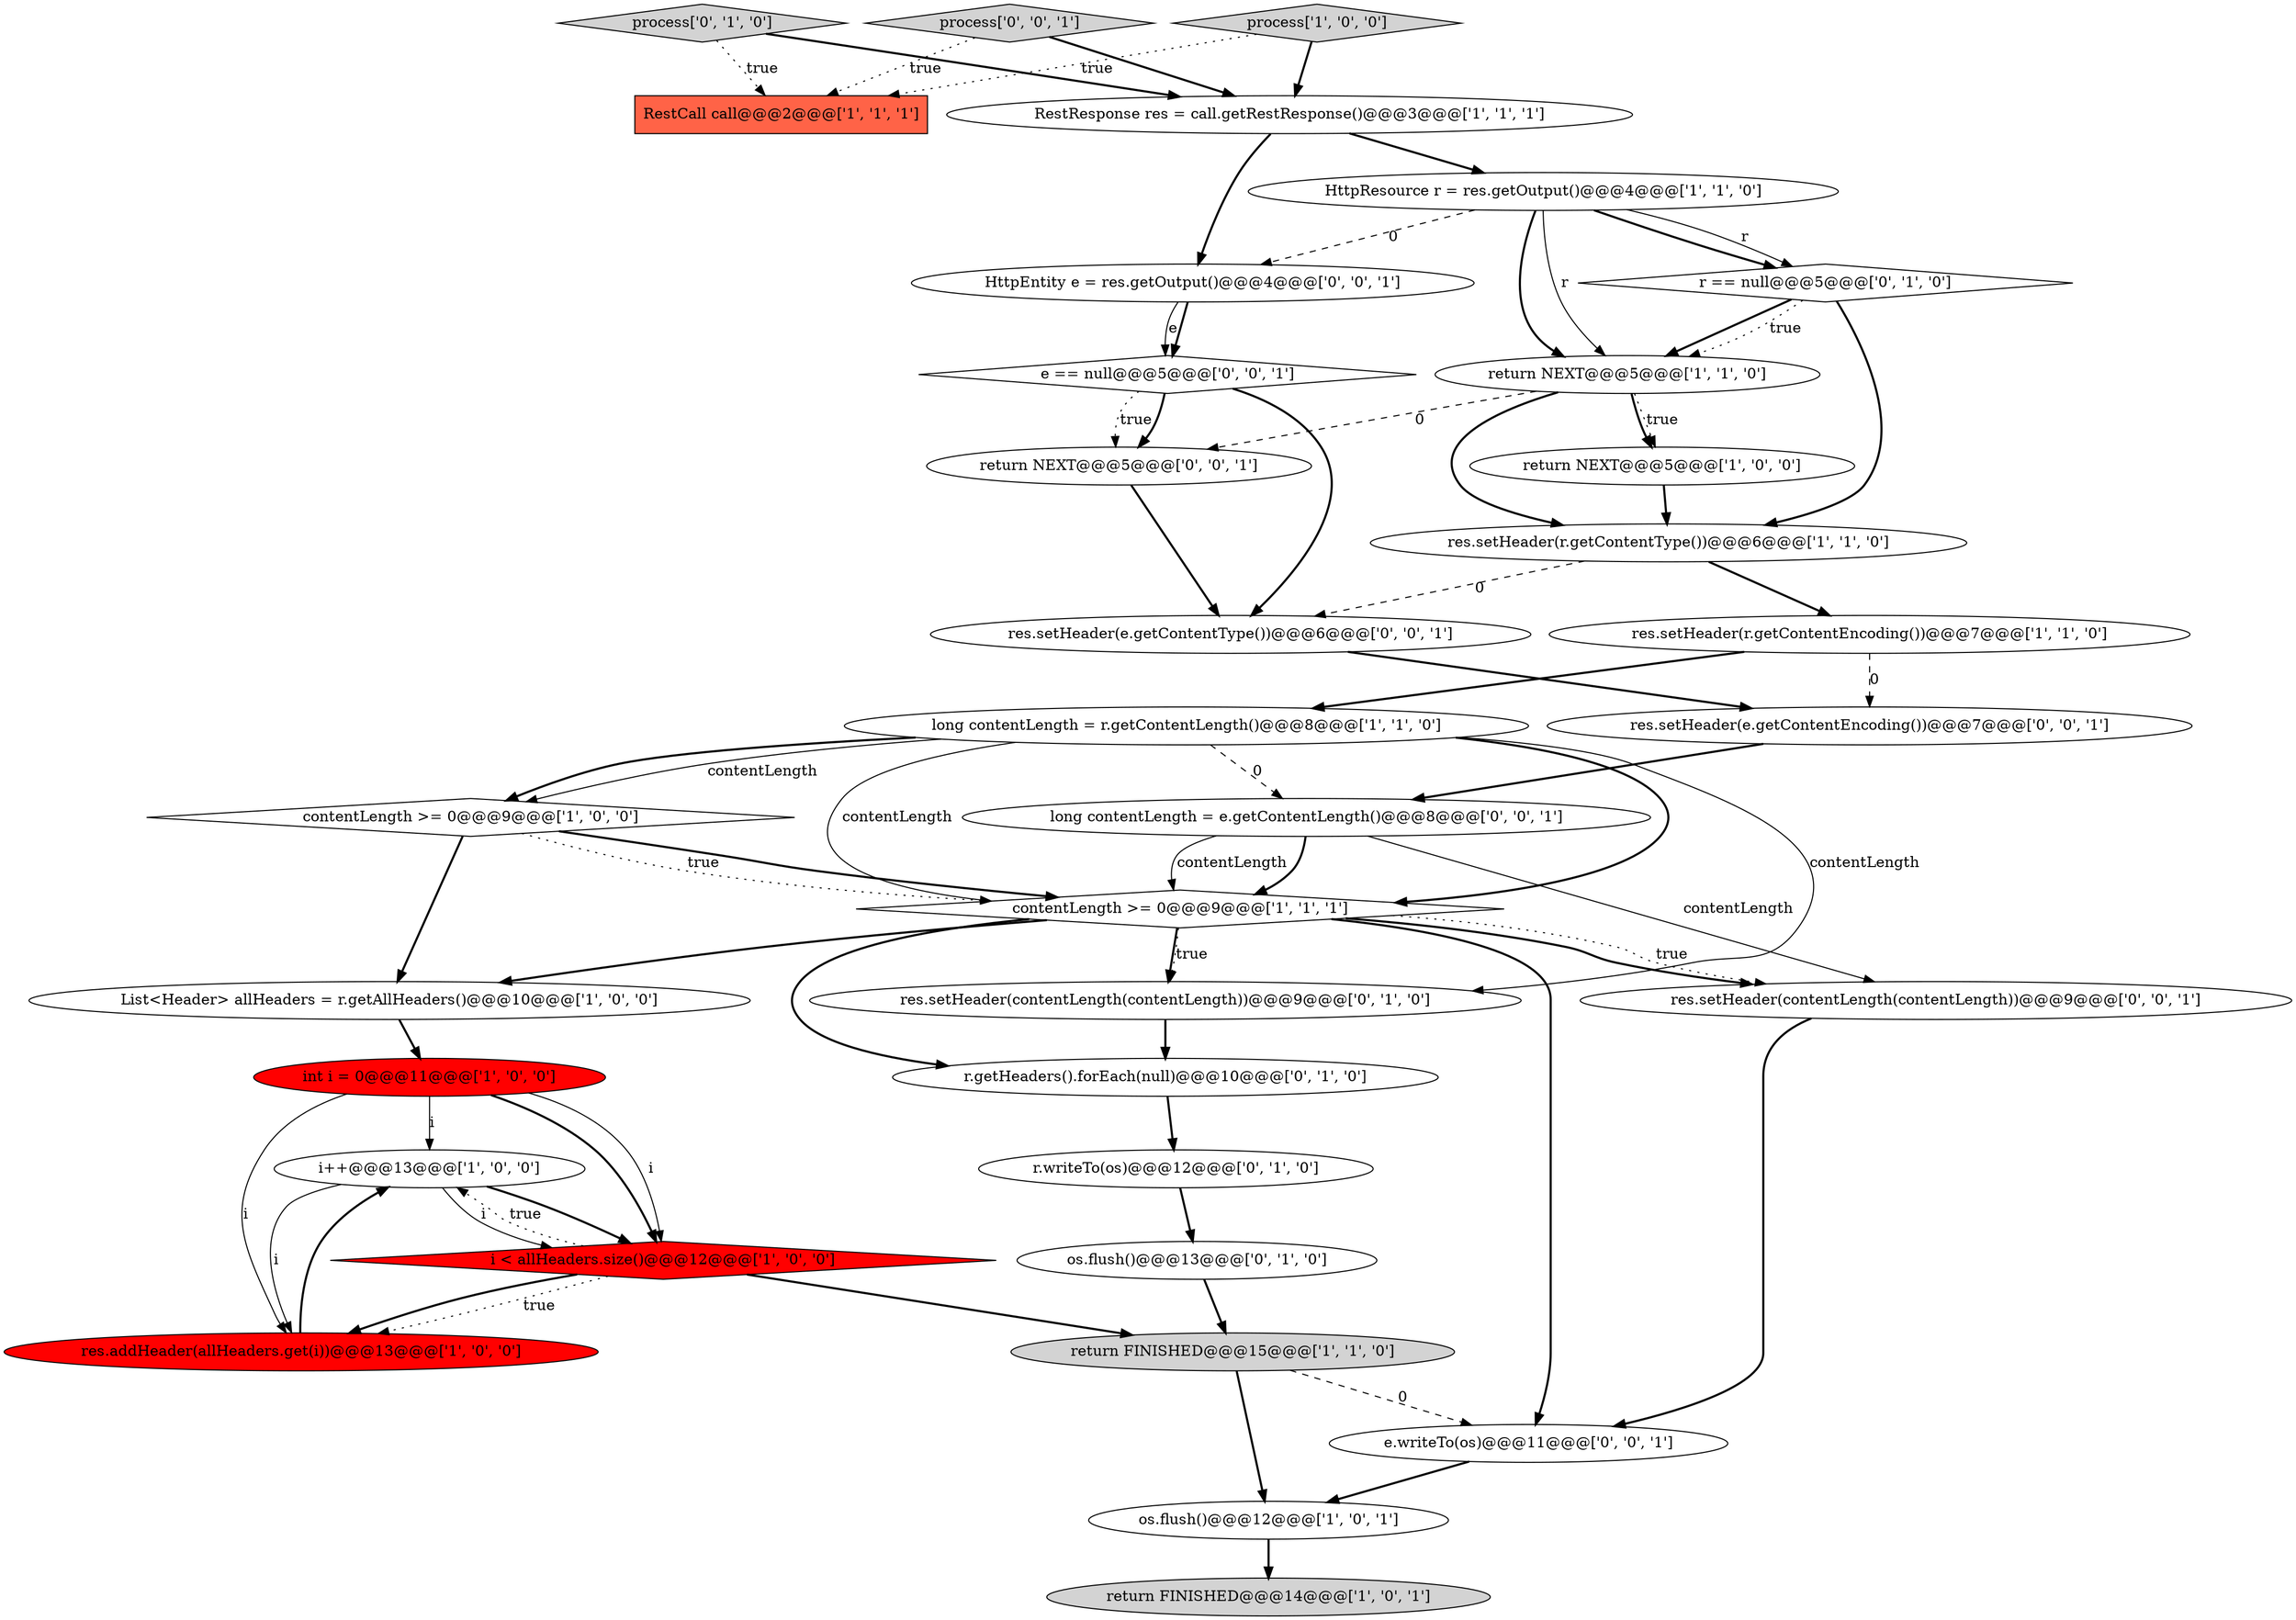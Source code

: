 digraph {
27 [style = filled, label = "res.setHeader(e.getContentEncoding())@@@7@@@['0', '0', '1']", fillcolor = white, shape = ellipse image = "AAA0AAABBB3BBB"];
5 [style = filled, label = "List<Header> allHeaders = r.getAllHeaders()@@@10@@@['1', '0', '0']", fillcolor = white, shape = ellipse image = "AAA0AAABBB1BBB"];
4 [style = filled, label = "return NEXT@@@5@@@['1', '0', '0']", fillcolor = white, shape = ellipse image = "AAA0AAABBB1BBB"];
13 [style = filled, label = "res.setHeader(r.getContentType())@@@6@@@['1', '1', '0']", fillcolor = white, shape = ellipse image = "AAA0AAABBB1BBB"];
15 [style = filled, label = "contentLength >= 0@@@9@@@['1', '0', '0']", fillcolor = white, shape = diamond image = "AAA0AAABBB1BBB"];
0 [style = filled, label = "RestResponse res = call.getRestResponse()@@@3@@@['1', '1', '1']", fillcolor = white, shape = ellipse image = "AAA0AAABBB1BBB"];
30 [style = filled, label = "e.writeTo(os)@@@11@@@['0', '0', '1']", fillcolor = white, shape = ellipse image = "AAA0AAABBB3BBB"];
24 [style = filled, label = "r.writeTo(os)@@@12@@@['0', '1', '0']", fillcolor = white, shape = ellipse image = "AAA0AAABBB2BBB"];
2 [style = filled, label = "i++@@@13@@@['1', '0', '0']", fillcolor = white, shape = ellipse image = "AAA0AAABBB1BBB"];
32 [style = filled, label = "HttpEntity e = res.getOutput()@@@4@@@['0', '0', '1']", fillcolor = white, shape = ellipse image = "AAA0AAABBB3BBB"];
16 [style = filled, label = "os.flush()@@@12@@@['1', '0', '1']", fillcolor = white, shape = ellipse image = "AAA0AAABBB1BBB"];
3 [style = filled, label = "return FINISHED@@@15@@@['1', '1', '0']", fillcolor = lightgray, shape = ellipse image = "AAA0AAABBB1BBB"];
20 [style = filled, label = "res.setHeader(contentLength(contentLength))@@@9@@@['0', '1', '0']", fillcolor = white, shape = ellipse image = "AAA0AAABBB2BBB"];
33 [style = filled, label = "return NEXT@@@5@@@['0', '0', '1']", fillcolor = white, shape = ellipse image = "AAA0AAABBB3BBB"];
21 [style = filled, label = "r.getHeaders().forEach(null)@@@10@@@['0', '1', '0']", fillcolor = white, shape = ellipse image = "AAA0AAABBB2BBB"];
22 [style = filled, label = "os.flush()@@@13@@@['0', '1', '0']", fillcolor = white, shape = ellipse image = "AAA0AAABBB2BBB"];
18 [style = filled, label = "return FINISHED@@@14@@@['1', '0', '1']", fillcolor = lightgray, shape = ellipse image = "AAA0AAABBB1BBB"];
23 [style = filled, label = "process['0', '1', '0']", fillcolor = lightgray, shape = diamond image = "AAA0AAABBB2BBB"];
19 [style = filled, label = "r == null@@@5@@@['0', '1', '0']", fillcolor = white, shape = diamond image = "AAA0AAABBB2BBB"];
25 [style = filled, label = "long contentLength = e.getContentLength()@@@8@@@['0', '0', '1']", fillcolor = white, shape = ellipse image = "AAA0AAABBB3BBB"];
28 [style = filled, label = "res.setHeader(e.getContentType())@@@6@@@['0', '0', '1']", fillcolor = white, shape = ellipse image = "AAA0AAABBB3BBB"];
7 [style = filled, label = "process['1', '0', '0']", fillcolor = lightgray, shape = diamond image = "AAA0AAABBB1BBB"];
1 [style = filled, label = "i < allHeaders.size()@@@12@@@['1', '0', '0']", fillcolor = red, shape = diamond image = "AAA1AAABBB1BBB"];
10 [style = filled, label = "res.addHeader(allHeaders.get(i))@@@13@@@['1', '0', '0']", fillcolor = red, shape = ellipse image = "AAA1AAABBB1BBB"];
6 [style = filled, label = "HttpResource r = res.getOutput()@@@4@@@['1', '1', '0']", fillcolor = white, shape = ellipse image = "AAA0AAABBB1BBB"];
31 [style = filled, label = "e == null@@@5@@@['0', '0', '1']", fillcolor = white, shape = diamond image = "AAA0AAABBB3BBB"];
9 [style = filled, label = "res.setHeader(r.getContentEncoding())@@@7@@@['1', '1', '0']", fillcolor = white, shape = ellipse image = "AAA0AAABBB1BBB"];
17 [style = filled, label = "contentLength >= 0@@@9@@@['1', '1', '1']", fillcolor = white, shape = diamond image = "AAA0AAABBB1BBB"];
11 [style = filled, label = "return NEXT@@@5@@@['1', '1', '0']", fillcolor = white, shape = ellipse image = "AAA0AAABBB1BBB"];
29 [style = filled, label = "process['0', '0', '1']", fillcolor = lightgray, shape = diamond image = "AAA0AAABBB3BBB"];
14 [style = filled, label = "long contentLength = r.getContentLength()@@@8@@@['1', '1', '0']", fillcolor = white, shape = ellipse image = "AAA0AAABBB1BBB"];
8 [style = filled, label = "RestCall call@@@2@@@['1', '1', '1']", fillcolor = tomato, shape = box image = "AAA0AAABBB1BBB"];
12 [style = filled, label = "int i = 0@@@11@@@['1', '0', '0']", fillcolor = red, shape = ellipse image = "AAA1AAABBB1BBB"];
26 [style = filled, label = "res.setHeader(contentLength(contentLength))@@@9@@@['0', '0', '1']", fillcolor = white, shape = ellipse image = "AAA0AAABBB3BBB"];
17->20 [style = dotted, label="true"];
17->26 [style = dotted, label="true"];
17->5 [style = bold, label=""];
17->26 [style = bold, label=""];
16->18 [style = bold, label=""];
14->15 [style = solid, label="contentLength"];
1->10 [style = dotted, label="true"];
3->30 [style = dashed, label="0"];
23->8 [style = dotted, label="true"];
0->6 [style = bold, label=""];
14->25 [style = dashed, label="0"];
2->1 [style = bold, label=""];
11->33 [style = dashed, label="0"];
33->28 [style = bold, label=""];
6->32 [style = dashed, label="0"];
4->13 [style = bold, label=""];
11->4 [style = bold, label=""];
29->0 [style = bold, label=""];
1->3 [style = bold, label=""];
9->27 [style = dashed, label="0"];
6->19 [style = solid, label="r"];
14->17 [style = bold, label=""];
19->11 [style = bold, label=""];
7->0 [style = bold, label=""];
21->24 [style = bold, label=""];
17->30 [style = bold, label=""];
6->19 [style = bold, label=""];
12->10 [style = solid, label="i"];
14->20 [style = solid, label="contentLength"];
3->16 [style = bold, label=""];
2->10 [style = solid, label="i"];
11->4 [style = dotted, label="true"];
12->1 [style = bold, label=""];
24->22 [style = bold, label=""];
23->0 [style = bold, label=""];
25->17 [style = bold, label=""];
31->33 [style = dotted, label="true"];
15->5 [style = bold, label=""];
29->8 [style = dotted, label="true"];
26->30 [style = bold, label=""];
25->17 [style = solid, label="contentLength"];
20->21 [style = bold, label=""];
15->17 [style = dotted, label="true"];
22->3 [style = bold, label=""];
13->28 [style = dashed, label="0"];
15->17 [style = bold, label=""];
19->13 [style = bold, label=""];
12->2 [style = solid, label="i"];
5->12 [style = bold, label=""];
19->11 [style = dotted, label="true"];
31->33 [style = bold, label=""];
6->11 [style = bold, label=""];
11->13 [style = bold, label=""];
2->1 [style = solid, label="i"];
12->1 [style = solid, label="i"];
9->14 [style = bold, label=""];
6->11 [style = solid, label="r"];
14->15 [style = bold, label=""];
10->2 [style = bold, label=""];
25->26 [style = solid, label="contentLength"];
13->9 [style = bold, label=""];
31->28 [style = bold, label=""];
28->27 [style = bold, label=""];
0->32 [style = bold, label=""];
1->2 [style = dotted, label="true"];
30->16 [style = bold, label=""];
1->10 [style = bold, label=""];
14->17 [style = solid, label="contentLength"];
32->31 [style = solid, label="e"];
17->21 [style = bold, label=""];
27->25 [style = bold, label=""];
32->31 [style = bold, label=""];
7->8 [style = dotted, label="true"];
17->20 [style = bold, label=""];
}
